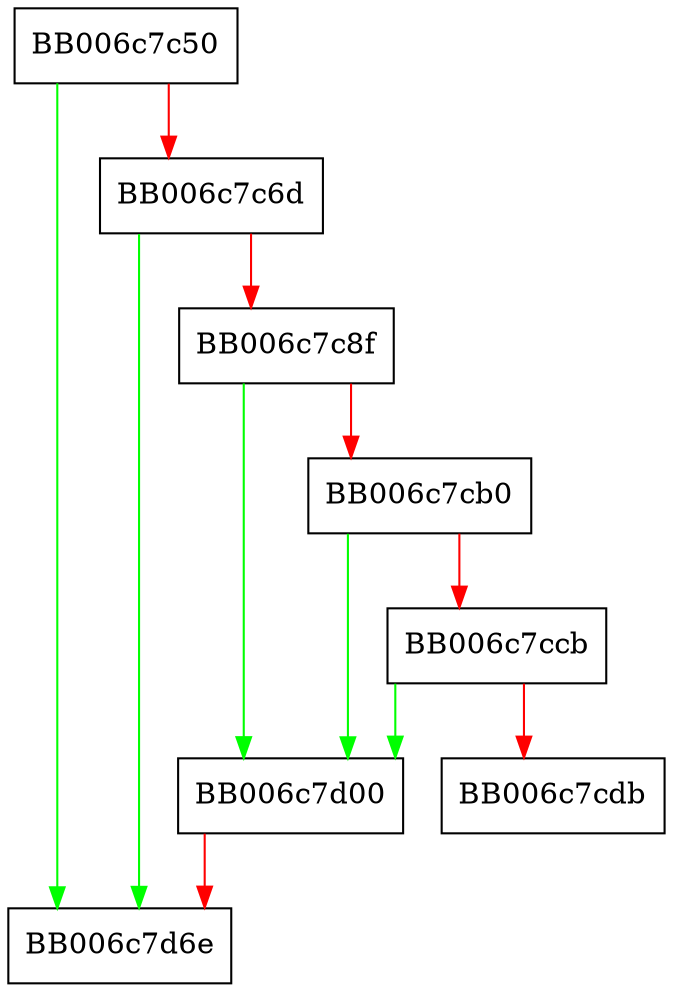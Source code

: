 digraph kdf_pbkdf2_dup {
  node [shape="box"];
  graph [splines=ortho];
  BB006c7c50 -> BB006c7d6e [color="green"];
  BB006c7c50 -> BB006c7c6d [color="red"];
  BB006c7c6d -> BB006c7d6e [color="green"];
  BB006c7c6d -> BB006c7c8f [color="red"];
  BB006c7c8f -> BB006c7d00 [color="green"];
  BB006c7c8f -> BB006c7cb0 [color="red"];
  BB006c7cb0 -> BB006c7d00 [color="green"];
  BB006c7cb0 -> BB006c7ccb [color="red"];
  BB006c7ccb -> BB006c7d00 [color="green"];
  BB006c7ccb -> BB006c7cdb [color="red"];
  BB006c7d00 -> BB006c7d6e [color="red"];
}